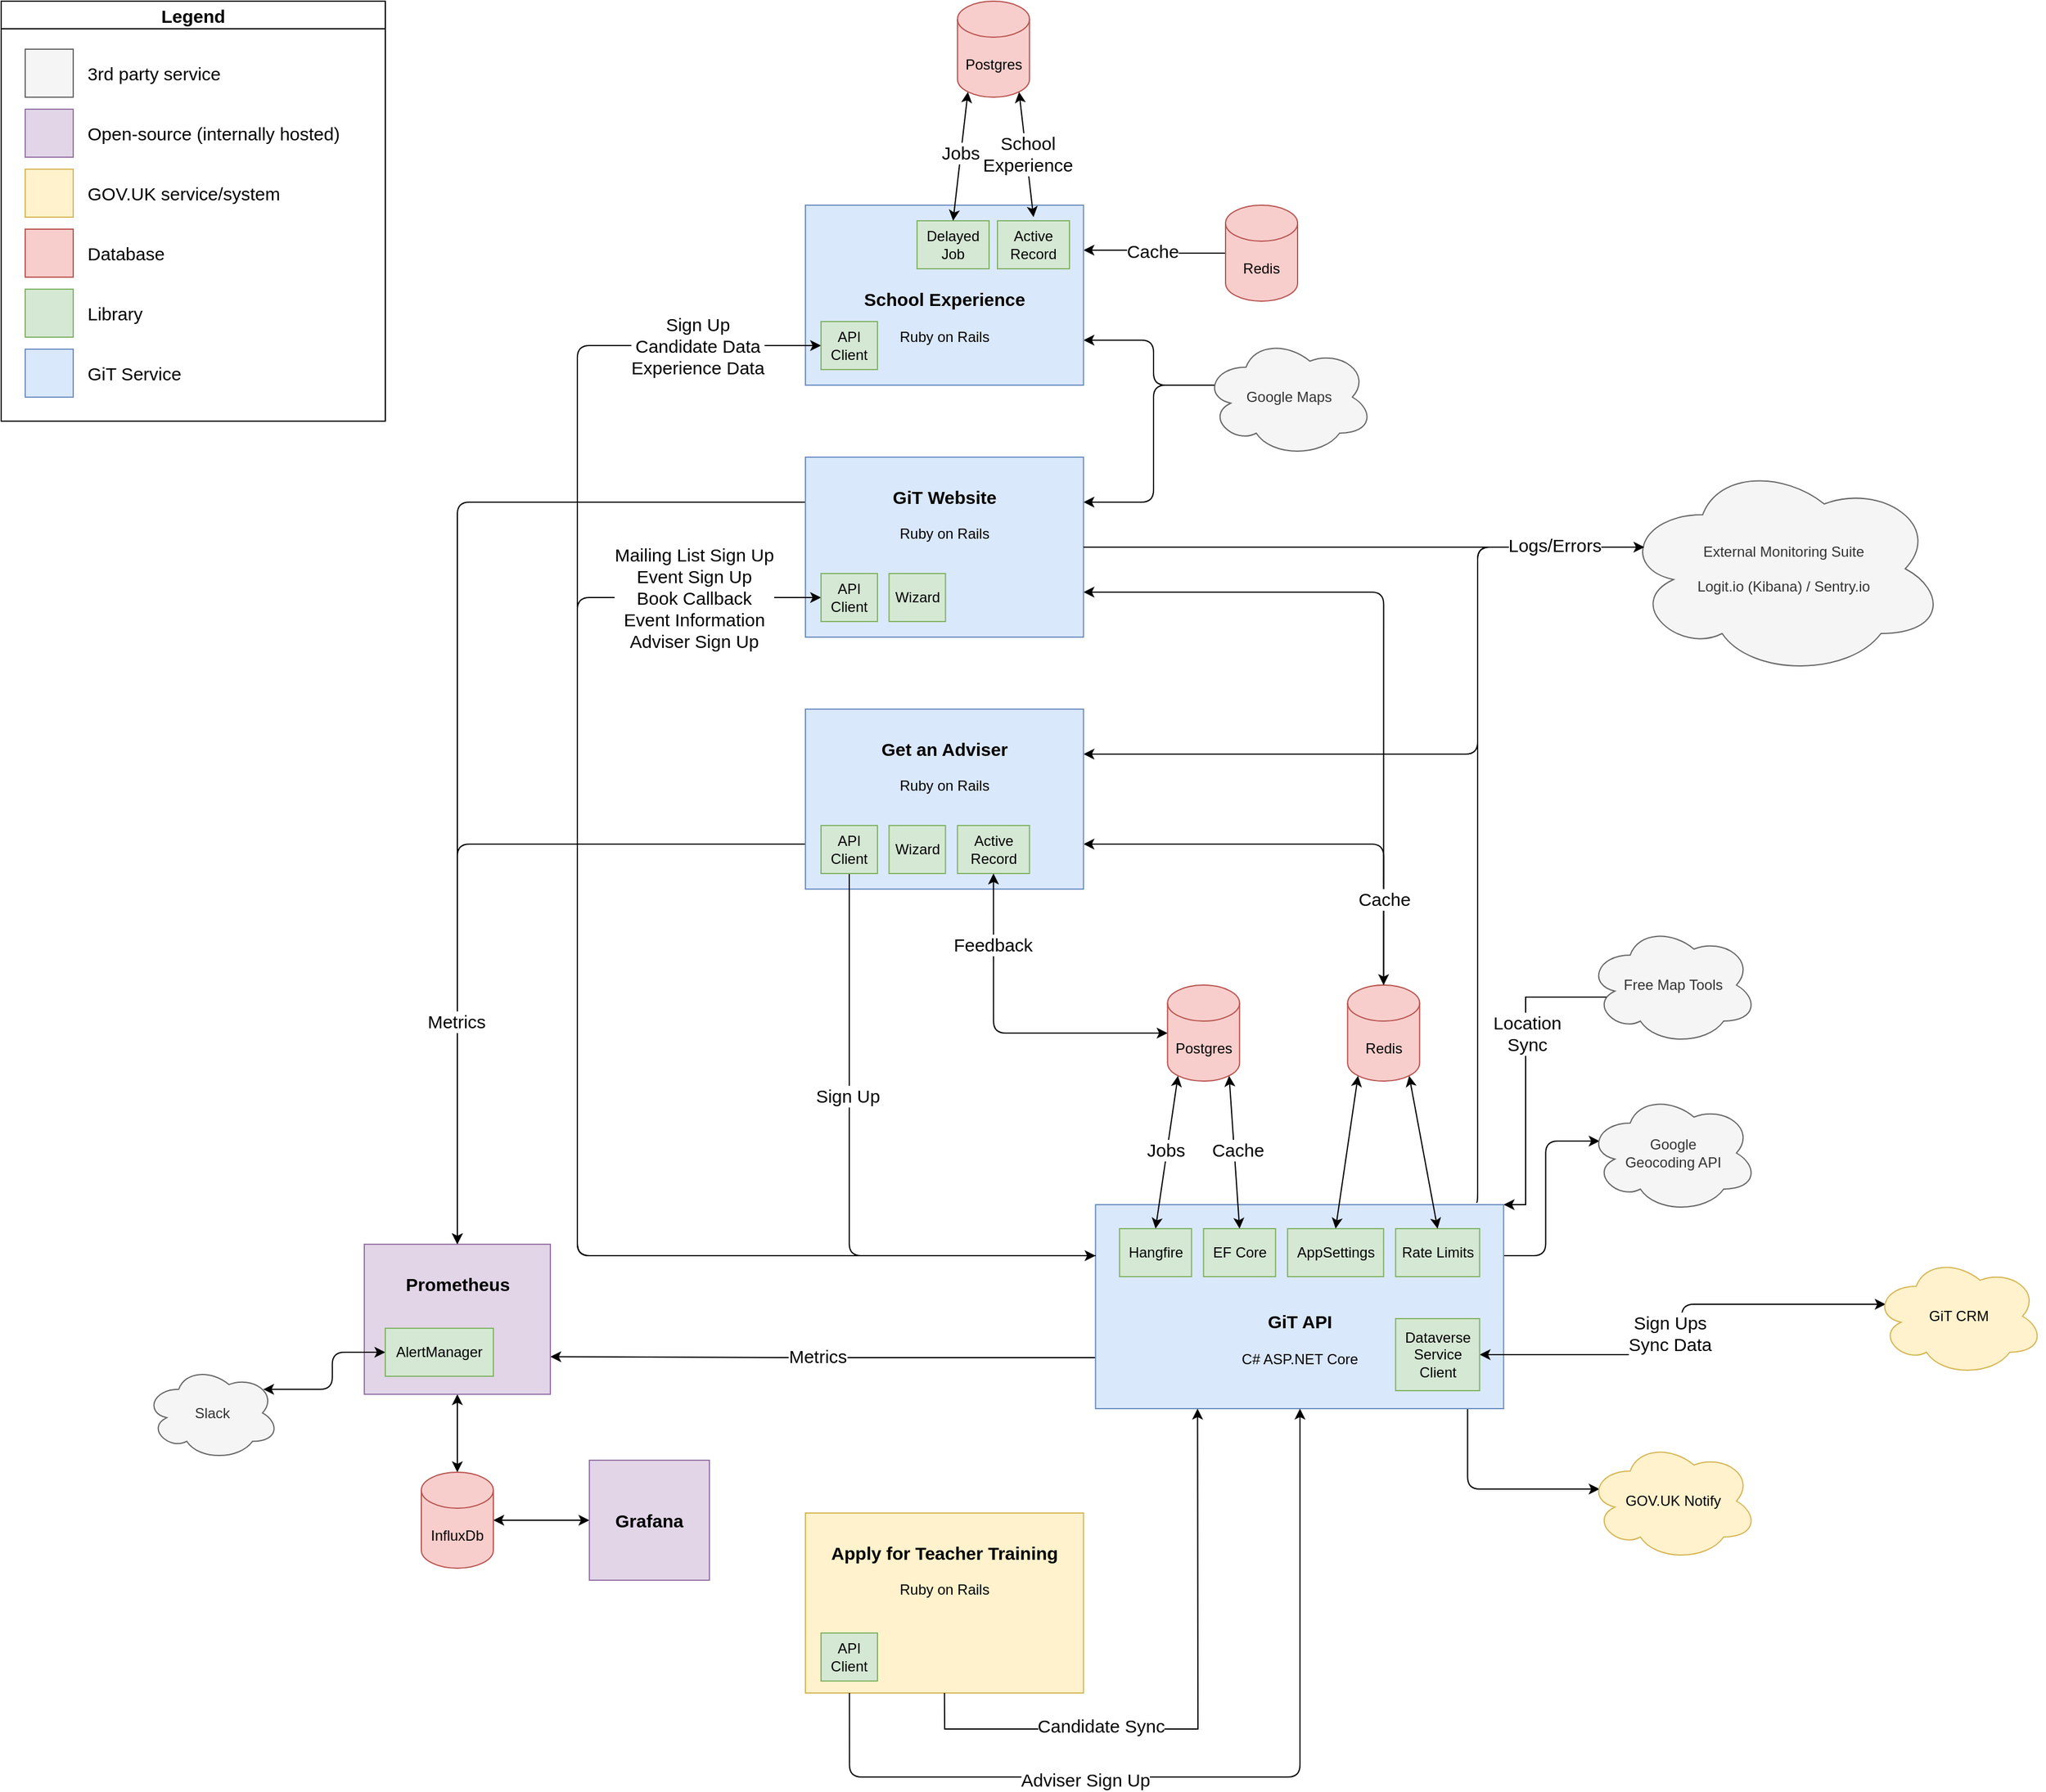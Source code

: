 <mxfile version="21.0.2" type="device"><diagram id="Vphf9H5Bd-LTepOV9KM0" name="Page-1"><mxGraphModel dx="1442" dy="1415" grid="1" gridSize="10" guides="1" tooltips="1" connect="1" arrows="1" fold="1" page="1" pageScale="1" pageWidth="3300" pageHeight="4681" math="0" shadow="0"><root><mxCell id="0"/><mxCell id="1" parent="0"/><mxCell id="azlYYLiaOAXbLuff8arX-147" value="Legend" style="swimlane;fontSize=15;fillColor=default;swimlaneFillColor=default;" parent="1" vertex="1"><mxGeometry x="290" y="130" width="320" height="350" as="geometry"><mxRectangle x="180" y="280" width="90" height="23" as="alternateBounds"/></mxGeometry></mxCell><mxCell id="azlYYLiaOAXbLuff8arX-136" value="" style="whiteSpace=wrap;html=1;verticalAlign=top;fillColor=#f5f5f5;strokeColor=#666666;aspect=fixed;fontColor=#333333;" parent="azlYYLiaOAXbLuff8arX-147" vertex="1"><mxGeometry x="20" y="40" width="40" height="40" as="geometry"/></mxCell><mxCell id="azlYYLiaOAXbLuff8arX-137" value="3rd party service" style="text;html=1;align=left;verticalAlign=middle;resizable=0;points=[];autosize=1;strokeColor=none;fillColor=none;fontSize=15;" parent="azlYYLiaOAXbLuff8arX-147" vertex="1"><mxGeometry x="70" y="50" width="130" height="20" as="geometry"/></mxCell><mxCell id="azlYYLiaOAXbLuff8arX-135" value="Open-source (internally hosted)" style="text;html=1;align=left;verticalAlign=middle;resizable=0;points=[];autosize=1;strokeColor=none;fillColor=none;fontSize=15;" parent="azlYYLiaOAXbLuff8arX-147" vertex="1"><mxGeometry x="70.0" y="100" width="230" height="20" as="geometry"/></mxCell><mxCell id="azlYYLiaOAXbLuff8arX-134" value="" style="whiteSpace=wrap;html=1;verticalAlign=top;fillColor=#e1d5e7;strokeColor=#9673a6;aspect=fixed;" parent="azlYYLiaOAXbLuff8arX-147" vertex="1"><mxGeometry x="20" y="90" width="40" height="40" as="geometry"/></mxCell><mxCell id="azlYYLiaOAXbLuff8arX-138" value="" style="whiteSpace=wrap;html=1;verticalAlign=top;fillColor=#fff2cc;strokeColor=#d6b656;aspect=fixed;" parent="azlYYLiaOAXbLuff8arX-147" vertex="1"><mxGeometry x="20" y="140" width="40" height="40" as="geometry"/></mxCell><mxCell id="azlYYLiaOAXbLuff8arX-139" value="GOV.UK service/system" style="text;html=1;align=left;verticalAlign=middle;resizable=0;points=[];autosize=1;strokeColor=none;fillColor=none;fontSize=15;" parent="azlYYLiaOAXbLuff8arX-147" vertex="1"><mxGeometry x="70" y="150" width="180" height="20" as="geometry"/></mxCell><mxCell id="azlYYLiaOAXbLuff8arX-141" value="Database" style="text;html=1;align=left;verticalAlign=middle;resizable=0;points=[];autosize=1;strokeColor=none;fillColor=none;fontSize=15;" parent="azlYYLiaOAXbLuff8arX-147" vertex="1"><mxGeometry x="70" y="200" width="80" height="20" as="geometry"/></mxCell><mxCell id="azlYYLiaOAXbLuff8arX-140" value="" style="whiteSpace=wrap;html=1;verticalAlign=top;fillColor=#f8cecc;strokeColor=#b85450;aspect=fixed;" parent="azlYYLiaOAXbLuff8arX-147" vertex="1"><mxGeometry x="20" y="190" width="40" height="40" as="geometry"/></mxCell><mxCell id="azlYYLiaOAXbLuff8arX-142" value="" style="whiteSpace=wrap;html=1;verticalAlign=top;fillColor=#d5e8d4;strokeColor=#82b366;aspect=fixed;" parent="azlYYLiaOAXbLuff8arX-147" vertex="1"><mxGeometry x="20" y="240" width="40" height="40" as="geometry"/></mxCell><mxCell id="azlYYLiaOAXbLuff8arX-143" value="Library" style="text;html=1;align=left;verticalAlign=middle;resizable=0;points=[];autosize=1;strokeColor=none;fillColor=none;fontSize=15;" parent="azlYYLiaOAXbLuff8arX-147" vertex="1"><mxGeometry x="70" y="250" width="60" height="20" as="geometry"/></mxCell><mxCell id="azlYYLiaOAXbLuff8arX-145" value="GiT Service" style="text;html=1;align=left;verticalAlign=middle;resizable=0;points=[];autosize=1;strokeColor=none;fillColor=none;fontSize=15;" parent="azlYYLiaOAXbLuff8arX-147" vertex="1"><mxGeometry x="70" y="300" width="90" height="20" as="geometry"/></mxCell><mxCell id="azlYYLiaOAXbLuff8arX-144" value="" style="whiteSpace=wrap;html=1;verticalAlign=top;fillColor=#dae8fc;strokeColor=#6c8ebf;aspect=fixed;" parent="azlYYLiaOAXbLuff8arX-147" vertex="1"><mxGeometry x="20" y="290" width="40" height="40" as="geometry"/></mxCell><mxCell id="azlYYLiaOAXbLuff8arX-65" style="edgeStyle=orthogonalEdgeStyle;orthogonalLoop=1;jettySize=auto;html=1;exitX=1;exitY=0.25;exitDx=0;exitDy=0;entryX=0.07;entryY=0.4;entryDx=0;entryDy=0;entryPerimeter=0;fontSize=15;startArrow=none;startFill=0;endArrow=classic;endFill=1;" parent="1" source="azlYYLiaOAXbLuff8arX-1" target="azlYYLiaOAXbLuff8arX-29" edge="1"><mxGeometry relative="1" as="geometry"/></mxCell><mxCell id="azlYYLiaOAXbLuff8arX-67" style="edgeStyle=orthogonalEdgeStyle;orthogonalLoop=1;jettySize=auto;html=1;exitX=0.75;exitY=1;exitDx=0;exitDy=0;entryX=0.07;entryY=0.4;entryDx=0;entryDy=0;entryPerimeter=0;fontSize=15;startArrow=none;startFill=0;endArrow=classic;endFill=1;" parent="1" source="azlYYLiaOAXbLuff8arX-1" target="azlYYLiaOAXbLuff8arX-5" edge="1"><mxGeometry relative="1" as="geometry"><Array as="points"><mxPoint x="1511.67" y="1270"/><mxPoint x="1511.67" y="1370"/></Array></mxGeometry></mxCell><mxCell id="azlYYLiaOAXbLuff8arX-119" style="edgeStyle=orthogonalEdgeStyle;orthogonalLoop=1;jettySize=auto;html=1;exitX=0;exitY=0.75;exitDx=0;exitDy=0;entryX=1;entryY=0.75;entryDx=0;entryDy=0;fontSize=15;startArrow=none;startFill=0;endArrow=classic;endFill=1;" parent="1" source="azlYYLiaOAXbLuff8arX-1" target="azlYYLiaOAXbLuff8arX-17" edge="1"><mxGeometry relative="1" as="geometry"/></mxCell><mxCell id="azlYYLiaOAXbLuff8arX-120" value="Metrics" style="edgeLabel;html=1;align=center;verticalAlign=middle;resizable=0;points=[];fontSize=15;" parent="azlYYLiaOAXbLuff8arX-119" vertex="1" connectable="0"><mxGeometry x="0.022" y="-2" relative="1" as="geometry"><mxPoint y="1" as="offset"/></mxGeometry></mxCell><mxCell id="azlYYLiaOAXbLuff8arX-154" style="edgeStyle=orthogonalEdgeStyle;rounded=1;orthogonalLoop=1;jettySize=auto;html=1;exitX=0.933;exitY=-0.012;exitDx=0;exitDy=0;entryX=0.07;entryY=0.4;entryDx=0;entryDy=0;entryPerimeter=0;fontSize=15;startArrow=none;startFill=0;endArrow=none;endFill=0;exitPerimeter=0;" parent="1" source="azlYYLiaOAXbLuff8arX-1" target="azlYYLiaOAXbLuff8arX-128" edge="1"><mxGeometry relative="1" as="geometry"><Array as="points"><mxPoint x="1520" y="1131"/><mxPoint x="1520" y="585"/></Array></mxGeometry></mxCell><mxCell id="azlYYLiaOAXbLuff8arX-1" value="&lt;b style=&quot;font-size: 15px&quot;&gt;&lt;br&gt;&lt;br&gt;&lt;br&gt;GiT API&lt;br&gt;&lt;/b&gt;&lt;br&gt;C# ASP.NET Core" style="whiteSpace=wrap;html=1;align=center;fillColor=#dae8fc;strokeColor=#6c8ebf;" parent="1" vertex="1"><mxGeometry x="1201.67" y="1133" width="340" height="170" as="geometry"/></mxCell><mxCell id="azlYYLiaOAXbLuff8arX-78" style="edgeStyle=orthogonalEdgeStyle;orthogonalLoop=1;jettySize=auto;html=1;exitX=1;exitY=0.75;exitDx=0;exitDy=0;fontSize=15;startArrow=classic;startFill=1;endArrow=none;endFill=0;entryX=0.5;entryY=0;entryDx=0;entryDy=0;entryPerimeter=0;" parent="1" source="azlYYLiaOAXbLuff8arX-3" target="azlYYLiaOAXbLuff8arX-10" edge="1"><mxGeometry relative="1" as="geometry"><mxPoint x="1442" y="800" as="targetPoint"/><Array as="points"><mxPoint x="1442" y="623"/></Array></mxGeometry></mxCell><mxCell id="azlYYLiaOAXbLuff8arX-118" style="edgeStyle=orthogonalEdgeStyle;orthogonalLoop=1;jettySize=auto;html=1;exitX=0;exitY=0.25;exitDx=0;exitDy=0;entryX=0.5;entryY=0;entryDx=0;entryDy=0;fontSize=15;startArrow=none;startFill=0;endArrow=classic;endFill=1;" parent="1" source="azlYYLiaOAXbLuff8arX-3" target="azlYYLiaOAXbLuff8arX-17" edge="1"><mxGeometry relative="1" as="geometry"/></mxCell><mxCell id="azlYYLiaOAXbLuff8arX-149" style="edgeStyle=orthogonalEdgeStyle;rounded=1;orthogonalLoop=1;jettySize=auto;html=1;exitX=1;exitY=0.25;exitDx=0;exitDy=0;entryX=0.07;entryY=0.4;entryDx=0;entryDy=0;entryPerimeter=0;fontSize=15;startArrow=classic;startFill=1;endArrow=none;endFill=0;" parent="1" source="azlYYLiaOAXbLuff8arX-3" target="azlYYLiaOAXbLuff8arX-148" edge="1"><mxGeometry relative="1" as="geometry"><Array as="points"><mxPoint x="1250" y="548"/><mxPoint x="1250" y="450"/></Array></mxGeometry></mxCell><mxCell id="azlYYLiaOAXbLuff8arX-3" value="&lt;b style=&quot;font-size: 15px&quot;&gt;&lt;br&gt;GiT Website&lt;br&gt;&lt;/b&gt;&lt;br&gt;Ruby on Rails" style="whiteSpace=wrap;html=1;fillColor=#dae8fc;strokeColor=#6c8ebf;verticalAlign=top;" parent="1" vertex="1"><mxGeometry x="960" y="510" width="231.67" height="150" as="geometry"/></mxCell><mxCell id="azlYYLiaOAXbLuff8arX-5" value="GOV.UK Notify" style="ellipse;shape=cloud;whiteSpace=wrap;html=1;fillColor=#fff2cc;strokeColor=#d6b656;" parent="1" vertex="1"><mxGeometry x="1611.67" y="1330" width="141.67" height="100" as="geometry"/></mxCell><mxCell id="azlYYLiaOAXbLuff8arX-7" value="Hangfire" style="whiteSpace=wrap;html=1;fillColor=#d5e8d4;strokeColor=#82b366;" parent="1" vertex="1"><mxGeometry x="1221.67" y="1153" width="60" height="40" as="geometry"/></mxCell><mxCell id="azlYYLiaOAXbLuff8arX-8" value="EF Core" style="whiteSpace=wrap;html=1;fillColor=#d5e8d4;strokeColor=#82b366;" parent="1" vertex="1"><mxGeometry x="1291.67" y="1153" width="60" height="40" as="geometry"/></mxCell><mxCell id="azlYYLiaOAXbLuff8arX-9" value="Postgres" style="shape=cylinder3;whiteSpace=wrap;html=1;boundedLbl=1;backgroundOutline=1;size=15;fillColor=#f8cecc;strokeColor=#b85450;" parent="1" vertex="1"><mxGeometry x="1261.67" y="950" width="60" height="80" as="geometry"/></mxCell><mxCell id="azlYYLiaOAXbLuff8arX-10" value="Redis" style="shape=cylinder3;whiteSpace=wrap;html=1;boundedLbl=1;backgroundOutline=1;size=15;fillColor=#f8cecc;strokeColor=#b85450;" parent="1" vertex="1"><mxGeometry x="1411.67" y="950" width="60" height="80" as="geometry"/></mxCell><mxCell id="azlYYLiaOAXbLuff8arX-11" value="AppSettings" style="whiteSpace=wrap;html=1;fillColor=#d5e8d4;strokeColor=#82b366;" parent="1" vertex="1"><mxGeometry x="1361.67" y="1153" width="80" height="40" as="geometry"/></mxCell><mxCell id="azlYYLiaOAXbLuff8arX-32" style="edgeStyle=orthogonalEdgeStyle;orthogonalLoop=1;jettySize=auto;html=1;exitX=0.5;exitY=1;exitDx=0;exitDy=0;entryX=0.5;entryY=0;entryDx=0;entryDy=0;entryPerimeter=0;fontSize=15;startArrow=classic;startFill=1;endArrow=classic;endFill=1;" parent="1" source="azlYYLiaOAXbLuff8arX-17" target="azlYYLiaOAXbLuff8arX-31" edge="1"><mxGeometry relative="1" as="geometry"/></mxCell><mxCell id="azlYYLiaOAXbLuff8arX-17" value="&lt;b&gt;&lt;font style=&quot;font-size: 15px&quot;&gt;&lt;br&gt;Prometheus&lt;/font&gt;&lt;/b&gt;" style="whiteSpace=wrap;html=1;verticalAlign=top;fillColor=#e1d5e7;strokeColor=#9673a6;" parent="1" vertex="1"><mxGeometry x="592.5" y="1166" width="155" height="125" as="geometry"/></mxCell><mxCell id="azlYYLiaOAXbLuff8arX-18" value="Rate Limits" style="whiteSpace=wrap;html=1;fillColor=#d5e8d4;strokeColor=#82b366;" parent="1" vertex="1"><mxGeometry x="1451.67" y="1153" width="70" height="40" as="geometry"/></mxCell><mxCell id="azlYYLiaOAXbLuff8arX-25" value="&lt;font style=&quot;font-size: 15px;&quot;&gt;Sign Ups&lt;br&gt;Sync Data&lt;br&gt;&lt;/font&gt;" style="edgeStyle=orthogonalEdgeStyle;orthogonalLoop=1;jettySize=auto;html=1;exitX=1;exitY=0.5;exitDx=0;exitDy=0;entryX=0.07;entryY=0.4;entryDx=0;entryDy=0;entryPerimeter=0;startArrow=classic;startFill=1;endArrow=classic;endFill=1;" parent="1" source="azlYYLiaOAXbLuff8arX-21" target="azlYYLiaOAXbLuff8arX-23" edge="1"><mxGeometry x="-0.02" y="10" relative="1" as="geometry"><Array as="points"><mxPoint x="1690" y="1258"/><mxPoint x="1690" y="1216"/></Array><mxPoint as="offset"/></mxGeometry></mxCell><mxCell id="azlYYLiaOAXbLuff8arX-21" value="Dataverse&lt;br&gt;Service&lt;br&gt;Client" style="whiteSpace=wrap;html=1;fillColor=#d5e8d4;strokeColor=#82b366;" parent="1" vertex="1"><mxGeometry x="1451.67" y="1228" width="70" height="60" as="geometry"/></mxCell><mxCell id="azlYYLiaOAXbLuff8arX-23" value="GiT CRM" style="ellipse;shape=cloud;whiteSpace=wrap;html=1;fillColor=#fff2cc;strokeColor=#d6b656;" parent="1" vertex="1"><mxGeometry x="1850" y="1176" width="141.67" height="100" as="geometry"/></mxCell><mxCell id="azlYYLiaOAXbLuff8arX-29" value="Google &lt;br&gt;Geocoding API" style="ellipse;shape=cloud;whiteSpace=wrap;html=1;fillColor=#f5f5f5;fontColor=#333333;strokeColor=#666666;" parent="1" vertex="1"><mxGeometry x="1611.67" y="1040" width="141.67" height="100" as="geometry"/></mxCell><mxCell id="azlYYLiaOAXbLuff8arX-35" style="edgeStyle=orthogonalEdgeStyle;orthogonalLoop=1;jettySize=auto;html=1;exitX=1;exitY=0.5;exitDx=0;exitDy=0;exitPerimeter=0;entryX=0;entryY=0.5;entryDx=0;entryDy=0;fontSize=15;startArrow=classic;startFill=1;endArrow=classic;endFill=1;" parent="1" source="azlYYLiaOAXbLuff8arX-31" target="azlYYLiaOAXbLuff8arX-34" edge="1"><mxGeometry relative="1" as="geometry"/></mxCell><mxCell id="azlYYLiaOAXbLuff8arX-31" value="InfluxDb" style="shape=cylinder3;whiteSpace=wrap;html=1;boundedLbl=1;backgroundOutline=1;size=15;fillColor=#f8cecc;strokeColor=#b85450;" parent="1" vertex="1"><mxGeometry x="640" y="1356" width="60" height="80" as="geometry"/></mxCell><mxCell id="azlYYLiaOAXbLuff8arX-34" value="Grafana" style="whiteSpace=wrap;html=1;aspect=fixed;fontStyle=1;fontSize=15;fillColor=#e1d5e7;strokeColor=#9673a6;" parent="1" vertex="1"><mxGeometry x="780" y="1346" width="100" height="100" as="geometry"/></mxCell><mxCell id="azlYYLiaOAXbLuff8arX-38" style="edgeStyle=orthogonalEdgeStyle;orthogonalLoop=1;jettySize=auto;html=1;exitX=0;exitY=0.5;exitDx=0;exitDy=0;entryX=0.88;entryY=0.25;entryDx=0;entryDy=0;entryPerimeter=0;fontSize=15;startArrow=classic;startFill=1;endArrow=classic;endFill=1;" parent="1" source="azlYYLiaOAXbLuff8arX-36" target="azlYYLiaOAXbLuff8arX-37" edge="1"><mxGeometry relative="1" as="geometry"/></mxCell><mxCell id="azlYYLiaOAXbLuff8arX-36" value="AlertManager" style="whiteSpace=wrap;html=1;fillColor=#d5e8d4;strokeColor=#82b366;" parent="1" vertex="1"><mxGeometry x="610" y="1236" width="90" height="40" as="geometry"/></mxCell><mxCell id="azlYYLiaOAXbLuff8arX-37" value="Slack" style="ellipse;shape=cloud;whiteSpace=wrap;html=1;fillColor=#f5f5f5;fontColor=#333333;strokeColor=#666666;" parent="1" vertex="1"><mxGeometry x="410" y="1267.18" width="111.67" height="78.82" as="geometry"/></mxCell><mxCell id="azlYYLiaOAXbLuff8arX-71" style="edgeStyle=orthogonalEdgeStyle;orthogonalLoop=1;jettySize=auto;html=1;exitX=1;exitY=0.75;exitDx=0;exitDy=0;entryX=0.5;entryY=0;entryDx=0;entryDy=0;entryPerimeter=0;fontSize=15;startArrow=classic;startFill=1;endArrow=classic;endFill=1;" parent="1" source="azlYYLiaOAXbLuff8arX-45" target="azlYYLiaOAXbLuff8arX-10" edge="1"><mxGeometry relative="1" as="geometry"/></mxCell><mxCell id="azlYYLiaOAXbLuff8arX-72" value="Cache" style="edgeLabel;html=1;align=center;verticalAlign=middle;resizable=0;points=[];fontSize=15;" parent="azlYYLiaOAXbLuff8arX-71" vertex="1" connectable="0"><mxGeometry x="0.605" relative="1" as="geometry"><mxPoint as="offset"/></mxGeometry></mxCell><mxCell id="azlYYLiaOAXbLuff8arX-116" style="edgeStyle=orthogonalEdgeStyle;orthogonalLoop=1;jettySize=auto;html=1;exitX=0;exitY=0.75;exitDx=0;exitDy=0;entryX=0.5;entryY=0;entryDx=0;entryDy=0;fontSize=15;startArrow=none;startFill=0;endArrow=classic;endFill=1;" parent="1" source="azlYYLiaOAXbLuff8arX-45" target="azlYYLiaOAXbLuff8arX-17" edge="1"><mxGeometry relative="1" as="geometry"/></mxCell><mxCell id="azlYYLiaOAXbLuff8arX-117" value="Metrics" style="edgeLabel;html=1;align=center;verticalAlign=middle;resizable=0;points=[];fontSize=15;" parent="azlYYLiaOAXbLuff8arX-116" vertex="1" connectable="0"><mxGeometry x="0.402" y="-1" relative="1" as="geometry"><mxPoint as="offset"/></mxGeometry></mxCell><mxCell id="azlYYLiaOAXbLuff8arX-153" style="edgeStyle=orthogonalEdgeStyle;rounded=1;orthogonalLoop=1;jettySize=auto;html=1;exitX=1;exitY=0.25;exitDx=0;exitDy=0;fontSize=15;startArrow=classic;startFill=1;endArrow=none;endFill=0;entryX=0.07;entryY=0.4;entryDx=0;entryDy=0;entryPerimeter=0;" parent="1" source="azlYYLiaOAXbLuff8arX-45" target="azlYYLiaOAXbLuff8arX-128" edge="1"><mxGeometry relative="1" as="geometry"><mxPoint x="1510" y="580" as="targetPoint"/><Array as="points"><mxPoint x="1520" y="758"/><mxPoint x="1520" y="585"/></Array></mxGeometry></mxCell><mxCell id="azlYYLiaOAXbLuff8arX-45" value="&lt;span style=&quot;font-size: 15px&quot;&gt;&lt;b&gt;&lt;br&gt;Get an Adviser&lt;br&gt;&lt;/b&gt;&lt;/span&gt;&lt;br&gt;Ruby on Rails" style="whiteSpace=wrap;html=1;verticalAlign=top;fillColor=#dae8fc;strokeColor=#6c8ebf;" parent="1" vertex="1"><mxGeometry x="960" y="720" width="231.67" height="150" as="geometry"/></mxCell><mxCell id="azlYYLiaOAXbLuff8arX-90" style="edgeStyle=orthogonalEdgeStyle;orthogonalLoop=1;jettySize=auto;html=1;exitX=1;exitY=0.25;exitDx=0;exitDy=0;entryX=0;entryY=0.5;entryDx=0;entryDy=0;entryPerimeter=0;fontSize=15;startArrow=classic;startFill=1;endArrow=none;endFill=0;" parent="1" source="azlYYLiaOAXbLuff8arX-48" target="azlYYLiaOAXbLuff8arX-89" edge="1"><mxGeometry relative="1" as="geometry"/></mxCell><mxCell id="azlYYLiaOAXbLuff8arX-91" value="Cache" style="edgeLabel;html=1;align=center;verticalAlign=middle;resizable=0;points=[];fontSize=15;" parent="azlYYLiaOAXbLuff8arX-90" vertex="1" connectable="0"><mxGeometry x="0.007" y="-2" relative="1" as="geometry"><mxPoint y="-2" as="offset"/></mxGeometry></mxCell><mxCell id="azlYYLiaOAXbLuff8arX-152" style="edgeStyle=orthogonalEdgeStyle;rounded=1;orthogonalLoop=1;jettySize=auto;html=1;exitX=1;exitY=0.75;exitDx=0;exitDy=0;entryX=0.07;entryY=0.4;entryDx=0;entryDy=0;entryPerimeter=0;fontSize=15;startArrow=classic;startFill=1;endArrow=none;endFill=0;" parent="1" source="azlYYLiaOAXbLuff8arX-48" target="azlYYLiaOAXbLuff8arX-148" edge="1"><mxGeometry relative="1" as="geometry"><Array as="points"><mxPoint x="1250" y="413"/><mxPoint x="1250" y="450"/></Array></mxGeometry></mxCell><mxCell id="azlYYLiaOAXbLuff8arX-48" value="&lt;span style=&quot;font-size: 15px&quot;&gt;&lt;b&gt;&lt;br&gt;&lt;br&gt;School Experience&lt;br&gt;&lt;/b&gt;&lt;/span&gt;&lt;br&gt;Ruby on Rails" style="whiteSpace=wrap;html=1;fillColor=#dae8fc;strokeColor=#6c8ebf;" parent="1" vertex="1"><mxGeometry x="960" y="300" width="231.67" height="150" as="geometry"/></mxCell><mxCell id="azlYYLiaOAXbLuff8arX-61" value="" style="endArrow=classic;startArrow=classic;html=1;fontSize=15;entryX=0.5;entryY=0;entryDx=0;entryDy=0;exitX=0.145;exitY=1;exitDx=0;exitDy=-4.35;exitPerimeter=0;" parent="1" source="azlYYLiaOAXbLuff8arX-9" target="azlYYLiaOAXbLuff8arX-7" edge="1"><mxGeometry width="50" height="50" relative="1" as="geometry"><mxPoint x="1201.67" y="1040" as="sourcePoint"/><mxPoint x="1381.67" y="1250" as="targetPoint"/></mxGeometry></mxCell><mxCell id="azlYYLiaOAXbLuff8arX-73" value="Jobs" style="edgeLabel;html=1;align=center;verticalAlign=middle;resizable=0;points=[];fontSize=15;" parent="azlYYLiaOAXbLuff8arX-61" vertex="1" connectable="0"><mxGeometry x="-0.032" y="-2" relative="1" as="geometry"><mxPoint as="offset"/></mxGeometry></mxCell><mxCell id="azlYYLiaOAXbLuff8arX-62" value="" style="endArrow=classic;startArrow=classic;html=1;fontSize=15;entryX=0.5;entryY=0;entryDx=0;entryDy=0;exitX=0.855;exitY=1;exitDx=0;exitDy=-4.35;exitPerimeter=0;" parent="1" source="azlYYLiaOAXbLuff8arX-9" target="azlYYLiaOAXbLuff8arX-8" edge="1"><mxGeometry width="50" height="50" relative="1" as="geometry"><mxPoint x="1381.67" y="1040" as="sourcePoint"/><mxPoint x="1261.67" y="1130" as="targetPoint"/></mxGeometry></mxCell><mxCell id="azlYYLiaOAXbLuff8arX-74" value="Cache" style="edgeLabel;html=1;align=center;verticalAlign=middle;resizable=0;points=[];fontSize=15;" parent="azlYYLiaOAXbLuff8arX-62" vertex="1" connectable="0"><mxGeometry x="-0.033" y="4" relative="1" as="geometry"><mxPoint x="-1" as="offset"/></mxGeometry></mxCell><mxCell id="azlYYLiaOAXbLuff8arX-63" value="" style="endArrow=classic;startArrow=classic;html=1;fontSize=15;exitX=0.145;exitY=1;exitDx=0;exitDy=-4.35;exitPerimeter=0;entryX=0.5;entryY=0;entryDx=0;entryDy=0;" parent="1" source="azlYYLiaOAXbLuff8arX-10" target="azlYYLiaOAXbLuff8arX-11" edge="1"><mxGeometry width="50" height="50" relative="1" as="geometry"><mxPoint x="1381.67" y="1020" as="sourcePoint"/><mxPoint x="1401.67" y="1120" as="targetPoint"/></mxGeometry></mxCell><mxCell id="azlYYLiaOAXbLuff8arX-64" value="" style="endArrow=classic;startArrow=classic;html=1;fontSize=15;exitX=0.855;exitY=1;exitDx=0;exitDy=-4.35;exitPerimeter=0;entryX=0.5;entryY=0;entryDx=0;entryDy=0;" parent="1" source="azlYYLiaOAXbLuff8arX-10" target="azlYYLiaOAXbLuff8arX-18" edge="1"><mxGeometry width="50" height="50" relative="1" as="geometry"><mxPoint x="1471.67" y="1050" as="sourcePoint"/><mxPoint x="1411.67" y="1130" as="targetPoint"/></mxGeometry></mxCell><mxCell id="azlYYLiaOAXbLuff8arX-80" value="Postgres" style="shape=cylinder3;whiteSpace=wrap;html=1;boundedLbl=1;backgroundOutline=1;size=15;fillColor=#f8cecc;strokeColor=#b85450;" parent="1" vertex="1"><mxGeometry x="1086.67" y="130" width="60" height="80" as="geometry"/></mxCell><mxCell id="azlYYLiaOAXbLuff8arX-83" value="" style="endArrow=classic;startArrow=classic;html=1;fontSize=15;exitX=0.855;exitY=1;exitDx=0;exitDy=-4.35;exitPerimeter=0;" parent="1" source="azlYYLiaOAXbLuff8arX-80" edge="1"><mxGeometry width="50" height="50" relative="1" as="geometry"><mxPoint x="1191.67" y="150.0" as="sourcePoint"/><mxPoint x="1150" y="310" as="targetPoint"/></mxGeometry></mxCell><mxCell id="azlYYLiaOAXbLuff8arX-146" value="School&lt;br&gt;Experience" style="edgeLabel;html=1;align=center;verticalAlign=middle;resizable=0;points=[];fontSize=15;" parent="azlYYLiaOAXbLuff8arX-83" vertex="1" connectable="0"><mxGeometry x="-0.013" y="1" relative="1" as="geometry"><mxPoint as="offset"/></mxGeometry></mxCell><mxCell id="azlYYLiaOAXbLuff8arX-84" value="Delayed Job" style="whiteSpace=wrap;html=1;fillColor=#d5e8d4;strokeColor=#82b366;" parent="1" vertex="1"><mxGeometry x="1053" y="313" width="60" height="40" as="geometry"/></mxCell><mxCell id="azlYYLiaOAXbLuff8arX-86" value="" style="endArrow=classic;startArrow=classic;html=1;fontSize=15;exitX=0.145;exitY=1;exitDx=0;exitDy=-4.35;exitPerimeter=0;entryX=0.5;entryY=0;entryDx=0;entryDy=0;" parent="1" source="azlYYLiaOAXbLuff8arX-80" target="azlYYLiaOAXbLuff8arX-84" edge="1"><mxGeometry width="50" height="50" relative="1" as="geometry"><mxPoint x="1147.97" y="215.65" as="sourcePoint"/><mxPoint x="1164.17" y="310" as="targetPoint"/></mxGeometry></mxCell><mxCell id="azlYYLiaOAXbLuff8arX-87" value="Jobs" style="edgeLabel;html=1;align=center;verticalAlign=middle;resizable=0;points=[];fontSize=15;" parent="azlYYLiaOAXbLuff8arX-86" vertex="1" connectable="0"><mxGeometry x="-0.062" y="-1" relative="1" as="geometry"><mxPoint as="offset"/></mxGeometry></mxCell><mxCell id="azlYYLiaOAXbLuff8arX-88" value="Active&lt;br&gt;Record" style="whiteSpace=wrap;html=1;fillColor=#d5e8d4;strokeColor=#82b366;" parent="1" vertex="1"><mxGeometry x="1120" y="313" width="60" height="40" as="geometry"/></mxCell><mxCell id="azlYYLiaOAXbLuff8arX-89" value="Redis" style="shape=cylinder3;whiteSpace=wrap;html=1;boundedLbl=1;backgroundOutline=1;size=15;fillColor=#f8cecc;strokeColor=#b85450;" parent="1" vertex="1"><mxGeometry x="1310" y="300" width="60" height="80" as="geometry"/></mxCell><mxCell id="azlYYLiaOAXbLuff8arX-105" value="Active&lt;br&gt;Record" style="whiteSpace=wrap;html=1;fillColor=#d5e8d4;strokeColor=#82b366;" parent="1" vertex="1"><mxGeometry x="1086.67" y="817" width="60" height="40" as="geometry"/></mxCell><mxCell id="azlYYLiaOAXbLuff8arX-68" style="edgeStyle=orthogonalEdgeStyle;orthogonalLoop=1;jettySize=auto;html=1;exitX=0.5;exitY=1;exitDx=0;exitDy=0;entryX=0;entryY=0.5;entryDx=0;entryDy=0;entryPerimeter=0;fontSize=15;startArrow=classic;startFill=1;endArrow=classic;endFill=1;" parent="1" source="azlYYLiaOAXbLuff8arX-105" target="azlYYLiaOAXbLuff8arX-9" edge="1"><mxGeometry relative="1" as="geometry"/></mxCell><mxCell id="azlYYLiaOAXbLuff8arX-70" value="Feedback" style="edgeLabel;html=1;align=center;verticalAlign=middle;resizable=0;points=[];fontSize=15;" parent="azlYYLiaOAXbLuff8arX-68" vertex="1" connectable="0"><mxGeometry x="-0.577" y="-1" relative="1" as="geometry"><mxPoint as="offset"/></mxGeometry></mxCell><mxCell id="azlYYLiaOAXbLuff8arX-112" style="edgeStyle=orthogonalEdgeStyle;orthogonalLoop=1;jettySize=auto;html=1;exitX=0;exitY=0.5;exitDx=0;exitDy=0;fontSize=15;startArrow=classic;startFill=1;endArrow=none;endFill=0;entryX=0;entryY=0.25;entryDx=0;entryDy=0;" parent="1" source="azlYYLiaOAXbLuff8arX-106" target="azlYYLiaOAXbLuff8arX-1" edge="1"><mxGeometry relative="1" as="geometry"><mxPoint x="997" y="1180" as="targetPoint"/><Array as="points"><mxPoint x="770" y="627"/><mxPoint x="770" y="1176"/></Array></mxGeometry></mxCell><mxCell id="azlYYLiaOAXbLuff8arX-113" value="Mailing List Sign Up&lt;br&gt;Event Sign Up&lt;br&gt;Book Callback&lt;br&gt;Event Information&lt;br&gt;Adviser Sign Up" style="edgeLabel;html=1;align=center;verticalAlign=middle;resizable=0;points=[];fontSize=15;" parent="azlYYLiaOAXbLuff8arX-112" vertex="1" connectable="0"><mxGeometry x="-0.244" y="-1" relative="1" as="geometry"><mxPoint x="98" y="-244" as="offset"/></mxGeometry></mxCell><mxCell id="azlYYLiaOAXbLuff8arX-106" value="API&lt;br&gt;Client" style="whiteSpace=wrap;html=1;fillColor=#d5e8d4;strokeColor=#82b366;" parent="1" vertex="1"><mxGeometry x="973" y="607" width="47" height="40" as="geometry"/></mxCell><mxCell id="azlYYLiaOAXbLuff8arX-114" style="edgeStyle=orthogonalEdgeStyle;orthogonalLoop=1;jettySize=auto;html=1;exitX=0;exitY=0.5;exitDx=0;exitDy=0;fontSize=15;startArrow=classic;startFill=1;endArrow=none;endFill=0;entryX=0;entryY=0.25;entryDx=0;entryDy=0;" parent="1" source="azlYYLiaOAXbLuff8arX-108" target="azlYYLiaOAXbLuff8arX-1" edge="1"><mxGeometry relative="1" as="geometry"><mxPoint x="860" y="670" as="targetPoint"/><Array as="points"><mxPoint x="770" y="417"/><mxPoint x="770" y="1176"/></Array></mxGeometry></mxCell><mxCell id="azlYYLiaOAXbLuff8arX-115" value="Sign Up&lt;br&gt;Candidate Data&lt;br&gt;Experience Data" style="edgeLabel;html=1;align=center;verticalAlign=middle;resizable=0;points=[];fontSize=15;" parent="azlYYLiaOAXbLuff8arX-114" vertex="1" connectable="0"><mxGeometry x="0.027" y="1" relative="1" as="geometry"><mxPoint x="99" y="-513" as="offset"/></mxGeometry></mxCell><mxCell id="azlYYLiaOAXbLuff8arX-108" value="API&lt;br&gt;Client" style="whiteSpace=wrap;html=1;fillColor=#d5e8d4;strokeColor=#82b366;" parent="1" vertex="1"><mxGeometry x="973" y="397" width="47" height="40" as="geometry"/></mxCell><mxCell id="azlYYLiaOAXbLuff8arX-110" style="edgeStyle=orthogonalEdgeStyle;orthogonalLoop=1;jettySize=auto;html=1;exitX=0.5;exitY=1;exitDx=0;exitDy=0;entryX=0;entryY=0.25;entryDx=0;entryDy=0;fontSize=15;startArrow=none;startFill=0;endArrow=classic;endFill=1;" parent="1" source="azlYYLiaOAXbLuff8arX-109" target="azlYYLiaOAXbLuff8arX-1" edge="1"><mxGeometry relative="1" as="geometry"><Array as="points"><mxPoint x="997" y="1176"/></Array></mxGeometry></mxCell><mxCell id="azlYYLiaOAXbLuff8arX-111" value="Sign Up" style="edgeLabel;html=1;align=center;verticalAlign=middle;resizable=0;points=[];fontSize=15;" parent="azlYYLiaOAXbLuff8arX-110" vertex="1" connectable="0"><mxGeometry x="-0.293" y="-2" relative="1" as="geometry"><mxPoint as="offset"/></mxGeometry></mxCell><mxCell id="azlYYLiaOAXbLuff8arX-109" value="API&lt;br&gt;Client" style="whiteSpace=wrap;html=1;fillColor=#d5e8d4;strokeColor=#82b366;" parent="1" vertex="1"><mxGeometry x="973" y="817" width="47" height="40" as="geometry"/></mxCell><mxCell id="azlYYLiaOAXbLuff8arX-128" value="External Monitoring Suite&lt;br&gt;&lt;br&gt;Logit.io (Kibana) / Sentry.io" style="ellipse;shape=cloud;whiteSpace=wrap;html=1;fillColor=#f5f5f5;fontColor=#333333;strokeColor=#666666;" parent="1" vertex="1"><mxGeometry x="1640" y="513" width="270" height="180" as="geometry"/></mxCell><mxCell id="azlYYLiaOAXbLuff8arX-148" value="Google Maps" style="ellipse;shape=cloud;whiteSpace=wrap;html=1;fillColor=#f5f5f5;fontColor=#333333;strokeColor=#666666;" parent="1" vertex="1"><mxGeometry x="1291.67" y="410" width="141.67" height="100" as="geometry"/></mxCell><mxCell id="azlYYLiaOAXbLuff8arX-150" value="Wizard" style="whiteSpace=wrap;html=1;fillColor=#d5e8d4;strokeColor=#82b366;" parent="1" vertex="1"><mxGeometry x="1029.67" y="817" width="47" height="40" as="geometry"/></mxCell><mxCell id="azlYYLiaOAXbLuff8arX-151" value="Wizard" style="whiteSpace=wrap;html=1;fillColor=#d5e8d4;strokeColor=#82b366;" parent="1" vertex="1"><mxGeometry x="1029.67" y="607" width="47" height="40" as="geometry"/></mxCell><mxCell id="azlYYLiaOAXbLuff8arX-124" style="edgeStyle=orthogonalEdgeStyle;orthogonalLoop=1;jettySize=auto;html=1;exitX=1;exitY=0.5;exitDx=0;exitDy=0;fontSize=15;startArrow=none;startFill=0;endArrow=classic;endFill=1;entryX=0.07;entryY=0.4;entryDx=0;entryDy=0;entryPerimeter=0;" parent="1" source="azlYYLiaOAXbLuff8arX-3" target="azlYYLiaOAXbLuff8arX-128" edge="1"><mxGeometry relative="1" as="geometry"><mxPoint x="1460" y="585" as="targetPoint"/></mxGeometry></mxCell><mxCell id="azlYYLiaOAXbLuff8arX-133" value="Logs/Errors" style="edgeLabel;html=1;align=center;verticalAlign=middle;resizable=0;points=[];fontSize=15;" parent="azlYYLiaOAXbLuff8arX-124" vertex="1" connectable="0"><mxGeometry x="0.648" y="2" relative="1" as="geometry"><mxPoint x="7" as="offset"/></mxGeometry></mxCell><mxCell id="hBRrXRBiK3XdTjgG5RNp-1" value="&lt;b style=&quot;font-size: 15px&quot;&gt;&lt;br&gt;Apply for Teacher Training&lt;br&gt;&lt;/b&gt;&lt;br&gt;Ruby on Rails" style="whiteSpace=wrap;html=1;fillColor=#fff2cc;strokeColor=#d6b656;verticalAlign=top;" vertex="1" parent="1"><mxGeometry x="960" y="1390" width="231.67" height="150" as="geometry"/></mxCell><mxCell id="hBRrXRBiK3XdTjgG5RNp-2" value="API&lt;br&gt;Client" style="whiteSpace=wrap;html=1;fillColor=#d5e8d4;strokeColor=#82b366;" vertex="1" parent="1"><mxGeometry x="973" y="1490" width="47" height="40" as="geometry"/></mxCell><mxCell id="hBRrXRBiK3XdTjgG5RNp-3" style="edgeStyle=orthogonalEdgeStyle;orthogonalLoop=1;jettySize=auto;html=1;exitX=0.5;exitY=1;exitDx=0;exitDy=0;fontSize=15;startArrow=none;startFill=0;endArrow=classic;endFill=1;" edge="1" parent="1" target="azlYYLiaOAXbLuff8arX-1"><mxGeometry relative="1" as="geometry"><mxPoint x="996.67" y="1540" as="sourcePoint"/><mxPoint x="1370" y="1740" as="targetPoint"/><Array as="points"><mxPoint x="997" y="1610"/><mxPoint x="1372" y="1610"/></Array></mxGeometry></mxCell><mxCell id="hBRrXRBiK3XdTjgG5RNp-4" value="Adviser Sign Up" style="edgeLabel;html=1;align=center;verticalAlign=middle;resizable=0;points=[];fontSize=15;" vertex="1" connectable="0" parent="hBRrXRBiK3XdTjgG5RNp-3"><mxGeometry x="-0.293" y="-2" relative="1" as="geometry"><mxPoint as="offset"/></mxGeometry></mxCell><mxCell id="hBRrXRBiK3XdTjgG5RNp-7" value="" style="endArrow=classic;html=1;rounded=0;exitX=0.5;exitY=1;exitDx=0;exitDy=0;entryX=0.25;entryY=1;entryDx=0;entryDy=0;" edge="1" parent="1" source="hBRrXRBiK3XdTjgG5RNp-1" target="azlYYLiaOAXbLuff8arX-1"><mxGeometry width="50" height="50" relative="1" as="geometry"><mxPoint x="1070" y="1590" as="sourcePoint"/><mxPoint x="1120" y="1540" as="targetPoint"/><Array as="points"><mxPoint x="1076" y="1570"/><mxPoint x="1287" y="1570"/></Array></mxGeometry></mxCell><mxCell id="hBRrXRBiK3XdTjgG5RNp-8" value="&lt;font style=&quot;font-size: 15px;&quot;&gt;Candidate Sync&lt;/font&gt;" style="edgeLabel;html=1;align=center;verticalAlign=middle;resizable=0;points=[];" vertex="1" connectable="0" parent="hBRrXRBiK3XdTjgG5RNp-7"><mxGeometry x="-0.37" y="3" relative="1" as="geometry"><mxPoint as="offset"/></mxGeometry></mxCell><mxCell id="hBRrXRBiK3XdTjgG5RNp-12" style="edgeStyle=orthogonalEdgeStyle;rounded=0;orthogonalLoop=1;jettySize=auto;html=1;exitX=0.8;exitY=0.8;exitDx=0;exitDy=0;exitPerimeter=0;entryX=1;entryY=0;entryDx=0;entryDy=0;endArrow=classic;endFill=1;" edge="1" parent="1" source="hBRrXRBiK3XdTjgG5RNp-11" target="azlYYLiaOAXbLuff8arX-1"><mxGeometry relative="1" as="geometry"><Array as="points"><mxPoint x="1725" y="960"/><mxPoint x="1560" y="960"/><mxPoint x="1560" y="1133"/></Array></mxGeometry></mxCell><mxCell id="hBRrXRBiK3XdTjgG5RNp-13" value="&lt;font style=&quot;font-size: 15px;&quot;&gt;Location&lt;br&gt;Sync&lt;/font&gt;" style="edgeLabel;html=1;align=center;verticalAlign=middle;resizable=0;points=[];" vertex="1" connectable="0" parent="hBRrXRBiK3XdTjgG5RNp-12"><mxGeometry x="0.142" y="1" relative="1" as="geometry"><mxPoint as="offset"/></mxGeometry></mxCell><mxCell id="hBRrXRBiK3XdTjgG5RNp-11" value="Free Map Tools" style="ellipse;shape=cloud;whiteSpace=wrap;html=1;fillColor=#f5f5f5;fontColor=#333333;strokeColor=#666666;" vertex="1" parent="1"><mxGeometry x="1611.67" y="900" width="141.67" height="100" as="geometry"/></mxCell></root></mxGraphModel></diagram></mxfile>
